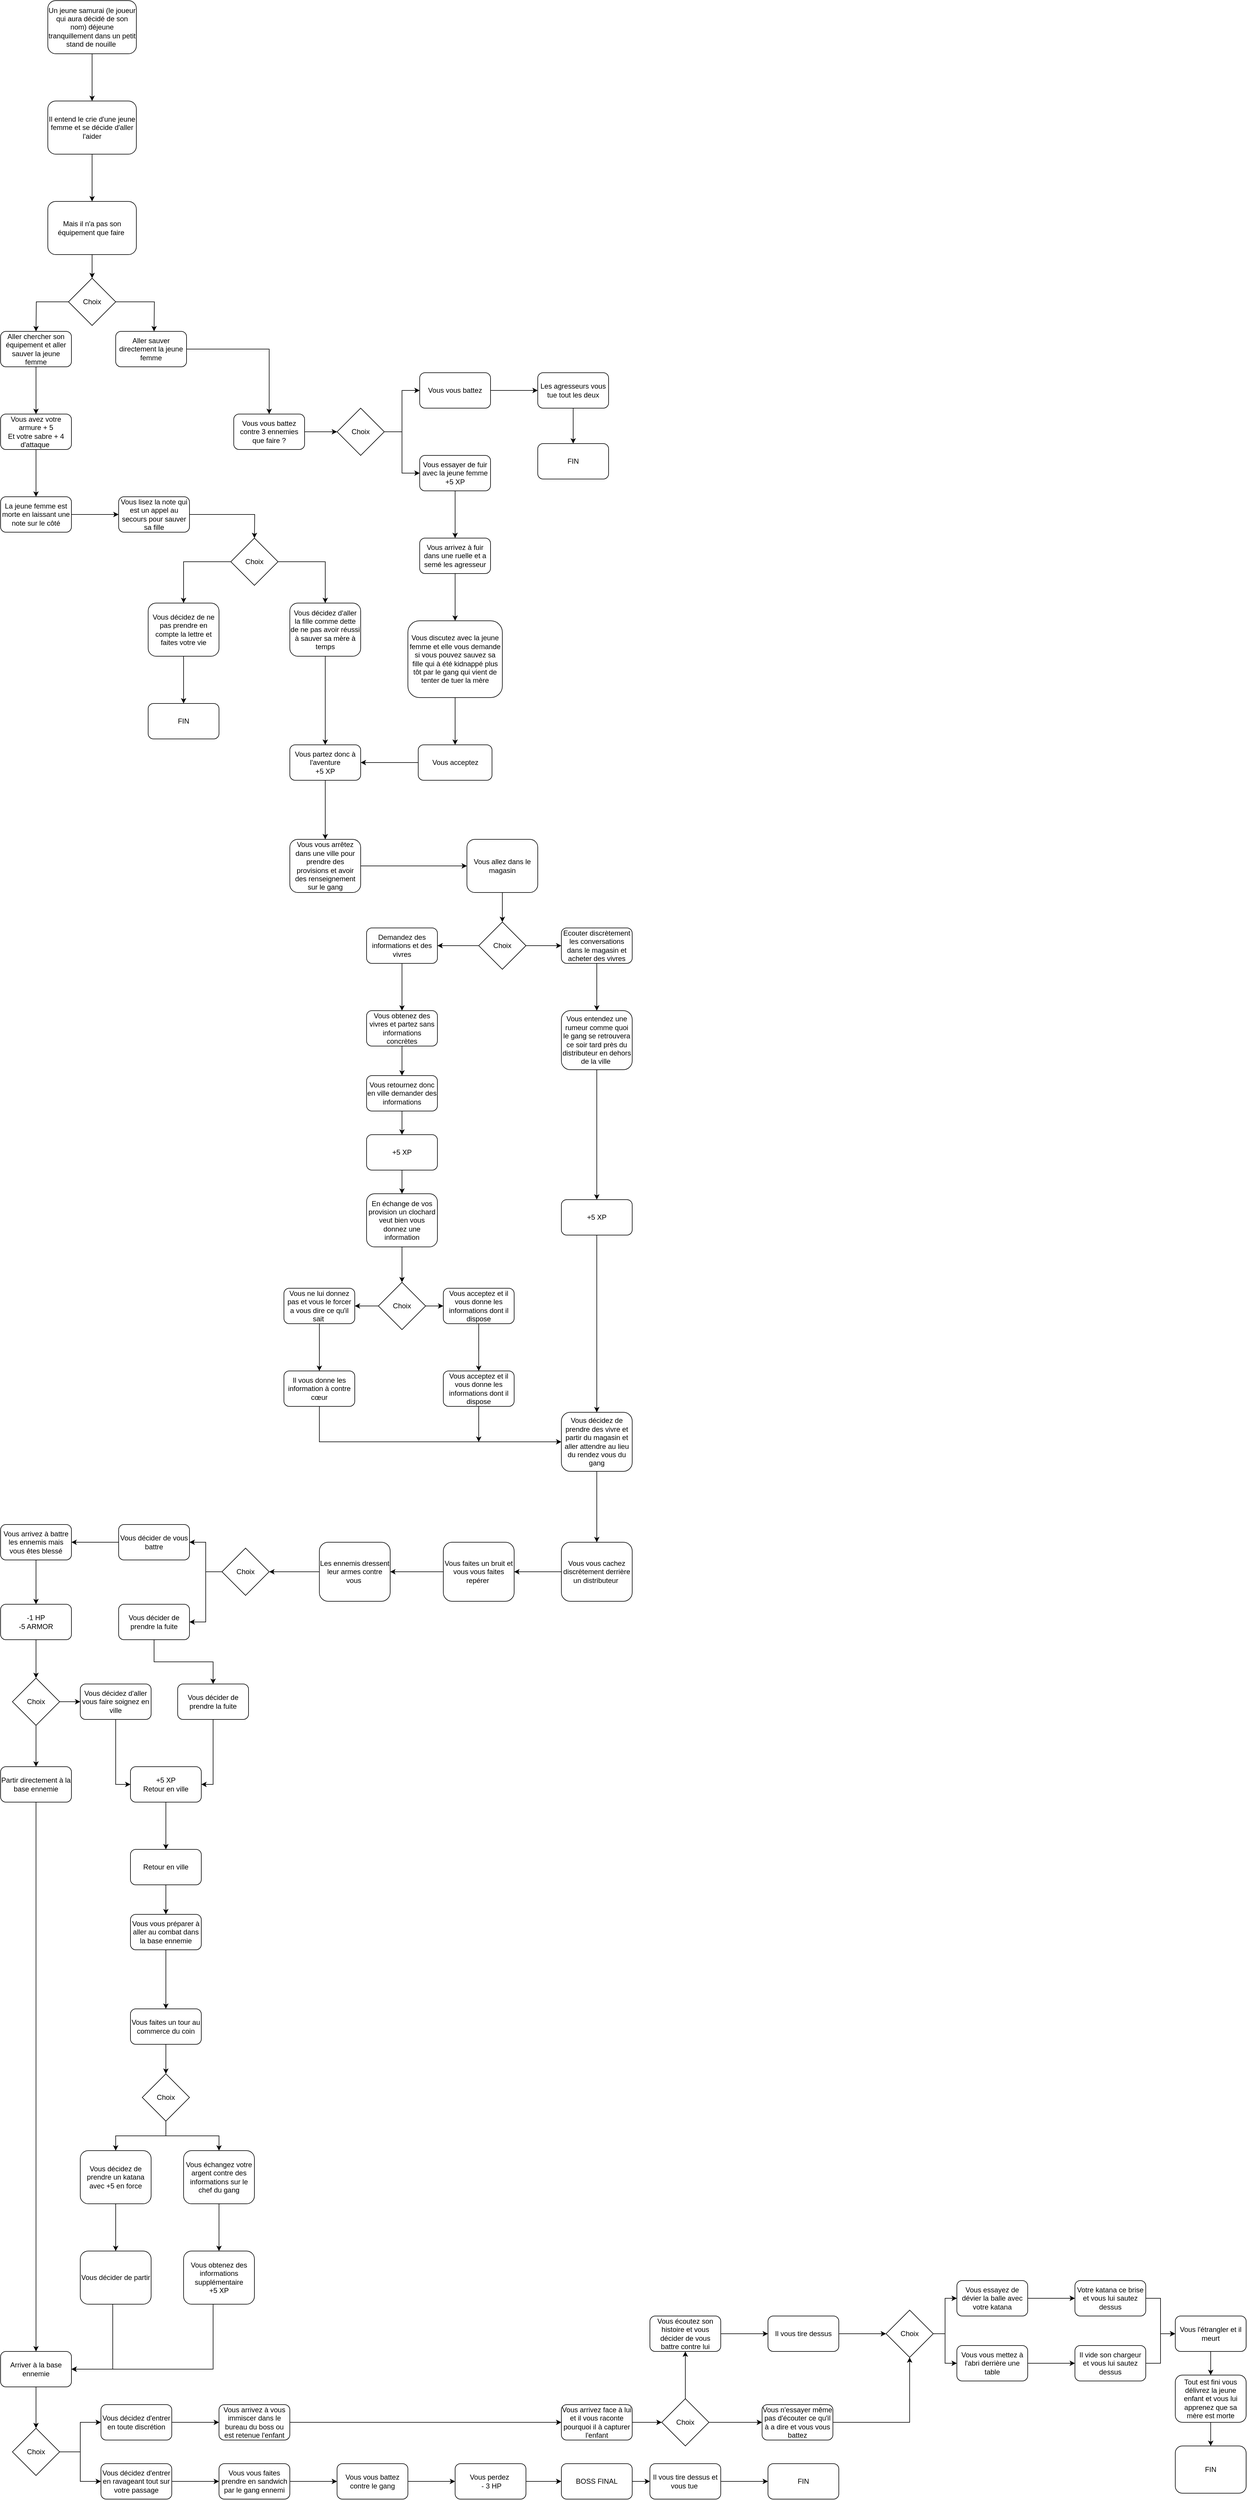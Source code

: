 <mxfile version="12.4.9" type="device"><diagram name="Page-1" id="74e2e168-ea6b-b213-b513-2b3c1d86103e"><mxGraphModel dx="1648" dy="748" grid="1" gridSize="10" guides="1" tooltips="1" connect="1" arrows="1" fold="1" page="1" pageScale="1" pageWidth="1100" pageHeight="850" background="#ffffff" math="0" shadow="0"><root><mxCell id="0"/><mxCell id="1" parent="0"/><mxCell id="UHuesIg7i18mv0uuuX1n-3" value="" style="edgeStyle=orthogonalEdgeStyle;rounded=0;orthogonalLoop=1;jettySize=auto;html=1;" parent="1" source="UHuesIg7i18mv0uuuX1n-1" target="UHuesIg7i18mv0uuuX1n-2" edge="1"><mxGeometry relative="1" as="geometry"/></mxCell><mxCell id="UHuesIg7i18mv0uuuX1n-1" value="Un jeune samurai (le joueur qui aura décidé de son nom) déjeune tranquillement dans un petit stand de nouille&amp;nbsp;" style="rounded=1;whiteSpace=wrap;html=1;" parent="1" vertex="1"><mxGeometry x="90" y="10" width="150" height="90" as="geometry"/></mxCell><mxCell id="UHuesIg7i18mv0uuuX1n-8" value="" style="edgeStyle=orthogonalEdgeStyle;rounded=0;orthogonalLoop=1;jettySize=auto;html=1;" parent="1" source="UHuesIg7i18mv0uuuX1n-2" target="UHuesIg7i18mv0uuuX1n-7" edge="1"><mxGeometry relative="1" as="geometry"/></mxCell><mxCell id="UHuesIg7i18mv0uuuX1n-2" value="Il entend le crie d'une jeune femme et se décide d'aller l'aider" style="rounded=1;whiteSpace=wrap;html=1;" parent="1" vertex="1"><mxGeometry x="90" y="180" width="150" height="90" as="geometry"/></mxCell><mxCell id="UHuesIg7i18mv0uuuX1n-10" value="" style="edgeStyle=orthogonalEdgeStyle;rounded=0;orthogonalLoop=1;jettySize=auto;html=1;" parent="1" source="UHuesIg7i18mv0uuuX1n-7" target="UHuesIg7i18mv0uuuX1n-9" edge="1"><mxGeometry relative="1" as="geometry"/></mxCell><mxCell id="UHuesIg7i18mv0uuuX1n-7" value="Mais il n'a pas son équipement que faire&amp;nbsp;" style="rounded=1;whiteSpace=wrap;html=1;" parent="1" vertex="1"><mxGeometry x="90" y="350" width="150" height="90" as="geometry"/></mxCell><mxCell id="UHuesIg7i18mv0uuuX1n-12" value="" style="edgeStyle=orthogonalEdgeStyle;rounded=0;orthogonalLoop=1;jettySize=auto;html=1;" parent="1" source="UHuesIg7i18mv0uuuX1n-9" edge="1"><mxGeometry relative="1" as="geometry"><mxPoint x="270" y="570" as="targetPoint"/></mxGeometry></mxCell><mxCell id="UHuesIg7i18mv0uuuX1n-14" value="" style="edgeStyle=orthogonalEdgeStyle;rounded=0;orthogonalLoop=1;jettySize=auto;html=1;" parent="1" source="UHuesIg7i18mv0uuuX1n-9" edge="1"><mxGeometry relative="1" as="geometry"><mxPoint x="70" y="570" as="targetPoint"/></mxGeometry></mxCell><mxCell id="UHuesIg7i18mv0uuuX1n-9" value="Choix" style="rhombus;whiteSpace=wrap;html=1;" parent="1" vertex="1"><mxGeometry x="125" y="480" width="80" height="80" as="geometry"/></mxCell><mxCell id="UHuesIg7i18mv0uuuX1n-18" value="" style="edgeStyle=orthogonalEdgeStyle;rounded=0;orthogonalLoop=1;jettySize=auto;html=1;" parent="1" source="UHuesIg7i18mv0uuuX1n-15" target="UHuesIg7i18mv0uuuX1n-17" edge="1"><mxGeometry relative="1" as="geometry"/></mxCell><mxCell id="UHuesIg7i18mv0uuuX1n-15" value="Aller chercher son équipement et aller sauver la jeune femme" style="rounded=1;whiteSpace=wrap;html=1;" parent="1" vertex="1"><mxGeometry x="10" y="570" width="120" height="60" as="geometry"/></mxCell><mxCell id="UHuesIg7i18mv0uuuX1n-22" value="" style="edgeStyle=orthogonalEdgeStyle;rounded=0;orthogonalLoop=1;jettySize=auto;html=1;" parent="1" source="UHuesIg7i18mv0uuuX1n-17" target="UHuesIg7i18mv0uuuX1n-21" edge="1"><mxGeometry relative="1" as="geometry"/></mxCell><mxCell id="UHuesIg7i18mv0uuuX1n-17" value="Vous avez votre armure + 5&lt;br&gt;Et votre sabre + 4 d'attaque&amp;nbsp;" style="rounded=1;whiteSpace=wrap;html=1;" parent="1" vertex="1"><mxGeometry x="10" y="710" width="120" height="60" as="geometry"/></mxCell><mxCell id="UHuesIg7i18mv0uuuX1n-35" value="" style="edgeStyle=orthogonalEdgeStyle;rounded=0;orthogonalLoop=1;jettySize=auto;html=1;" parent="1" source="UHuesIg7i18mv0uuuX1n-21" target="UHuesIg7i18mv0uuuX1n-34" edge="1"><mxGeometry relative="1" as="geometry"/></mxCell><mxCell id="UHuesIg7i18mv0uuuX1n-21" value="&lt;span style=&quot;white-space: normal&quot;&gt;La jeune femme est morte en laissant une note sur le côté&lt;/span&gt;" style="rounded=1;whiteSpace=wrap;html=1;" parent="1" vertex="1"><mxGeometry x="10" y="850" width="120" height="60" as="geometry"/></mxCell><mxCell id="UHuesIg7i18mv0uuuX1n-39" value="" style="edgeStyle=orthogonalEdgeStyle;rounded=0;orthogonalLoop=1;jettySize=auto;html=1;" parent="1" source="UHuesIg7i18mv0uuuX1n-34" edge="1"><mxGeometry relative="1" as="geometry"><mxPoint x="440" y="920" as="targetPoint"/></mxGeometry></mxCell><mxCell id="UHuesIg7i18mv0uuuX1n-34" value="&lt;span style=&quot;white-space: normal&quot;&gt;Vous lisez la note qui est un appel au secours pour sauver sa fille&lt;/span&gt;" style="rounded=1;whiteSpace=wrap;html=1;" parent="1" vertex="1"><mxGeometry x="210" y="850" width="120" height="60" as="geometry"/></mxCell><mxCell id="MrxUoc-i-EXdBhDTtLdn-3" style="edgeStyle=orthogonalEdgeStyle;rounded=0;orthogonalLoop=1;jettySize=auto;html=1;entryX=0.5;entryY=0;entryDx=0;entryDy=0;" parent="1" source="UHuesIg7i18mv0uuuX1n-16" target="UHuesIg7i18mv0uuuX1n-23" edge="1"><mxGeometry relative="1" as="geometry"/></mxCell><mxCell id="UHuesIg7i18mv0uuuX1n-16" value="Aller sauver directement la jeune femme" style="rounded=1;whiteSpace=wrap;html=1;" parent="1" vertex="1"><mxGeometry x="205" y="570" width="120" height="60" as="geometry"/></mxCell><mxCell id="UHuesIg7i18mv0uuuX1n-26" value="" style="edgeStyle=orthogonalEdgeStyle;rounded=0;orthogonalLoop=1;jettySize=auto;html=1;" parent="1" source="UHuesIg7i18mv0uuuX1n-23" target="UHuesIg7i18mv0uuuX1n-25" edge="1"><mxGeometry relative="1" as="geometry"/></mxCell><mxCell id="UHuesIg7i18mv0uuuX1n-23" value="Vous vous battez contre 3 ennemies que faire ?&lt;br&gt;" style="rounded=1;whiteSpace=wrap;html=1;" parent="1" vertex="1"><mxGeometry x="405" y="710" width="120" height="60" as="geometry"/></mxCell><mxCell id="UHuesIg7i18mv0uuuX1n-30" value="" style="edgeStyle=orthogonalEdgeStyle;rounded=0;orthogonalLoop=1;jettySize=auto;html=1;" parent="1" source="UHuesIg7i18mv0uuuX1n-25" target="UHuesIg7i18mv0uuuX1n-29" edge="1"><mxGeometry relative="1" as="geometry"/></mxCell><mxCell id="UHuesIg7i18mv0uuuX1n-33" value="" style="edgeStyle=orthogonalEdgeStyle;rounded=0;orthogonalLoop=1;jettySize=auto;html=1;" parent="1" source="UHuesIg7i18mv0uuuX1n-25" target="UHuesIg7i18mv0uuuX1n-32" edge="1"><mxGeometry relative="1" as="geometry"/></mxCell><mxCell id="UHuesIg7i18mv0uuuX1n-25" value="Choix" style="rhombus;whiteSpace=wrap;html=1;" parent="1" vertex="1"><mxGeometry x="580" y="700" width="80" height="80" as="geometry"/></mxCell><mxCell id="UHuesIg7i18mv0uuuX1n-37" value="" style="edgeStyle=orthogonalEdgeStyle;rounded=0;orthogonalLoop=1;jettySize=auto;html=1;" parent="1" source="UHuesIg7i18mv0uuuX1n-29" target="UHuesIg7i18mv0uuuX1n-36" edge="1"><mxGeometry relative="1" as="geometry"/></mxCell><mxCell id="UHuesIg7i18mv0uuuX1n-29" value="Vous vous battez" style="rounded=1;whiteSpace=wrap;html=1;" parent="1" vertex="1"><mxGeometry x="720" y="640" width="120" height="60" as="geometry"/></mxCell><mxCell id="UHuesIg7i18mv0uuuX1n-58" value="" style="edgeStyle=orthogonalEdgeStyle;rounded=0;orthogonalLoop=1;jettySize=auto;html=1;" parent="1" source="UHuesIg7i18mv0uuuX1n-36" target="UHuesIg7i18mv0uuuX1n-57" edge="1"><mxGeometry relative="1" as="geometry"/></mxCell><mxCell id="UHuesIg7i18mv0uuuX1n-36" value="Les agresseurs vous tue tout les deux" style="rounded=1;whiteSpace=wrap;html=1;" parent="1" vertex="1"><mxGeometry x="920" y="640" width="120" height="60" as="geometry"/></mxCell><mxCell id="UHuesIg7i18mv0uuuX1n-57" value="FIN" style="rounded=1;whiteSpace=wrap;html=1;" parent="1" vertex="1"><mxGeometry x="920" y="760" width="120" height="60" as="geometry"/></mxCell><mxCell id="UHuesIg7i18mv0uuuX1n-41" value="" style="edgeStyle=orthogonalEdgeStyle;rounded=0;orthogonalLoop=1;jettySize=auto;html=1;" parent="1" source="UHuesIg7i18mv0uuuX1n-32" target="UHuesIg7i18mv0uuuX1n-40" edge="1"><mxGeometry relative="1" as="geometry"/></mxCell><mxCell id="UHuesIg7i18mv0uuuX1n-32" value="Vous essayer de fuir avec la jeune femme&lt;br&gt;+5 XP" style="rounded=1;whiteSpace=wrap;html=1;" parent="1" vertex="1"><mxGeometry x="720" y="780" width="120" height="60" as="geometry"/></mxCell><mxCell id="UHuesIg7i18mv0uuuX1n-54" value="" style="edgeStyle=orthogonalEdgeStyle;rounded=0;orthogonalLoop=1;jettySize=auto;html=1;" parent="1" source="UHuesIg7i18mv0uuuX1n-40" target="UHuesIg7i18mv0uuuX1n-53" edge="1"><mxGeometry relative="1" as="geometry"/></mxCell><mxCell id="UHuesIg7i18mv0uuuX1n-40" value="Vous arrivez à fuir dans une ruelle et a semé les agresseur" style="rounded=1;whiteSpace=wrap;html=1;" parent="1" vertex="1"><mxGeometry x="720" y="920" width="120" height="60" as="geometry"/></mxCell><mxCell id="UHuesIg7i18mv0uuuX1n-60" value="" style="edgeStyle=orthogonalEdgeStyle;rounded=0;orthogonalLoop=1;jettySize=auto;html=1;" parent="1" source="UHuesIg7i18mv0uuuX1n-53" target="UHuesIg7i18mv0uuuX1n-59" edge="1"><mxGeometry relative="1" as="geometry"/></mxCell><mxCell id="UHuesIg7i18mv0uuuX1n-53" value="Vous discutez avec la jeune femme et elle vous demande si vous pouvez sauvez sa fille qui à été kidnappé plus tôt par le gang qui vient de tenter de tuer la mère" style="rounded=1;whiteSpace=wrap;html=1;" parent="1" vertex="1"><mxGeometry x="700" y="1060" width="160" height="130" as="geometry"/></mxCell><mxCell id="UHuesIg7i18mv0uuuX1n-75" value="" style="edgeStyle=orthogonalEdgeStyle;rounded=0;orthogonalLoop=1;jettySize=auto;html=1;" parent="1" source="UHuesIg7i18mv0uuuX1n-59" target="UHuesIg7i18mv0uuuX1n-73" edge="1"><mxGeometry relative="1" as="geometry"/></mxCell><mxCell id="UHuesIg7i18mv0uuuX1n-59" value="Vous acceptez" style="rounded=1;whiteSpace=wrap;html=1;" parent="1" vertex="1"><mxGeometry x="717.5" y="1270" width="125" height="60" as="geometry"/></mxCell><mxCell id="UHuesIg7i18mv0uuuX1n-46" value="" style="edgeStyle=orthogonalEdgeStyle;rounded=0;orthogonalLoop=1;jettySize=auto;html=1;" parent="1" source="UHuesIg7i18mv0uuuX1n-42" target="UHuesIg7i18mv0uuuX1n-45" edge="1"><mxGeometry relative="1" as="geometry"/></mxCell><mxCell id="UHuesIg7i18mv0uuuX1n-50" value="" style="edgeStyle=orthogonalEdgeStyle;rounded=0;orthogonalLoop=1;jettySize=auto;html=1;" parent="1" source="UHuesIg7i18mv0uuuX1n-42" target="UHuesIg7i18mv0uuuX1n-49" edge="1"><mxGeometry relative="1" as="geometry"/></mxCell><mxCell id="UHuesIg7i18mv0uuuX1n-42" value="Choix" style="rhombus;whiteSpace=wrap;html=1;" parent="1" vertex="1"><mxGeometry x="400" y="920" width="80" height="80" as="geometry"/></mxCell><mxCell id="UHuesIg7i18mv0uuuX1n-52" value="" style="edgeStyle=orthogonalEdgeStyle;rounded=0;orthogonalLoop=1;jettySize=auto;html=1;" parent="1" source="UHuesIg7i18mv0uuuX1n-45" target="UHuesIg7i18mv0uuuX1n-51" edge="1"><mxGeometry relative="1" as="geometry"/></mxCell><mxCell id="UHuesIg7i18mv0uuuX1n-45" value="Vous décidez de ne pas prendre en compte la lettre et faites votre vie" style="rounded=1;whiteSpace=wrap;html=1;" parent="1" vertex="1"><mxGeometry x="260" y="1030" width="120" height="90" as="geometry"/></mxCell><mxCell id="UHuesIg7i18mv0uuuX1n-51" value="FIN" style="rounded=1;whiteSpace=wrap;html=1;" parent="1" vertex="1"><mxGeometry x="260" y="1200" width="120" height="60" as="geometry"/></mxCell><mxCell id="UHuesIg7i18mv0uuuX1n-74" value="" style="edgeStyle=orthogonalEdgeStyle;rounded=0;orthogonalLoop=1;jettySize=auto;html=1;" parent="1" source="UHuesIg7i18mv0uuuX1n-49" target="UHuesIg7i18mv0uuuX1n-73" edge="1"><mxGeometry relative="1" as="geometry"/></mxCell><mxCell id="UHuesIg7i18mv0uuuX1n-49" value="Vous décidez d'aller la fille comme dette de ne pas avoir réussi à sauver sa mère à temps" style="rounded=1;whiteSpace=wrap;html=1;" parent="1" vertex="1"><mxGeometry x="500" y="1030" width="120" height="90" as="geometry"/></mxCell><mxCell id="UHuesIg7i18mv0uuuX1n-77" value="" style="edgeStyle=orthogonalEdgeStyle;rounded=0;orthogonalLoop=1;jettySize=auto;html=1;" parent="1" source="UHuesIg7i18mv0uuuX1n-73" target="UHuesIg7i18mv0uuuX1n-76" edge="1"><mxGeometry relative="1" as="geometry"/></mxCell><mxCell id="UHuesIg7i18mv0uuuX1n-73" value="Vous partez donc à l'aventure&lt;br&gt;+5 XP" style="rounded=1;whiteSpace=wrap;html=1;" parent="1" vertex="1"><mxGeometry x="500" y="1270" width="120" height="60" as="geometry"/></mxCell><mxCell id="UHuesIg7i18mv0uuuX1n-79" value="" style="edgeStyle=orthogonalEdgeStyle;rounded=0;orthogonalLoop=1;jettySize=auto;html=1;" parent="1" source="UHuesIg7i18mv0uuuX1n-76" target="UHuesIg7i18mv0uuuX1n-78" edge="1"><mxGeometry relative="1" as="geometry"/></mxCell><mxCell id="UHuesIg7i18mv0uuuX1n-76" value="Vous vous arrêtez dans une ville pour prendre des provisions et avoir des renseignement sur le gang" style="rounded=1;whiteSpace=wrap;html=1;" parent="1" vertex="1"><mxGeometry x="500" y="1430" width="120" height="90" as="geometry"/></mxCell><mxCell id="UHuesIg7i18mv0uuuX1n-81" value="" style="edgeStyle=orthogonalEdgeStyle;rounded=0;orthogonalLoop=1;jettySize=auto;html=1;" parent="1" source="UHuesIg7i18mv0uuuX1n-78" target="UHuesIg7i18mv0uuuX1n-80" edge="1"><mxGeometry relative="1" as="geometry"/></mxCell><mxCell id="UHuesIg7i18mv0uuuX1n-78" value="Vous allez dans le magasin" style="rounded=1;whiteSpace=wrap;html=1;" parent="1" vertex="1"><mxGeometry x="800" y="1430" width="120" height="90" as="geometry"/></mxCell><mxCell id="UHuesIg7i18mv0uuuX1n-84" value="" style="edgeStyle=orthogonalEdgeStyle;rounded=0;orthogonalLoop=1;jettySize=auto;html=1;" parent="1" source="UHuesIg7i18mv0uuuX1n-80" target="UHuesIg7i18mv0uuuX1n-83" edge="1"><mxGeometry relative="1" as="geometry"/></mxCell><mxCell id="UHuesIg7i18mv0uuuX1n-90" value="" style="edgeStyle=orthogonalEdgeStyle;rounded=0;orthogonalLoop=1;jettySize=auto;html=1;" parent="1" source="UHuesIg7i18mv0uuuX1n-80" target="UHuesIg7i18mv0uuuX1n-82" edge="1"><mxGeometry relative="1" as="geometry"/></mxCell><mxCell id="UHuesIg7i18mv0uuuX1n-80" value="Choix" style="rhombus;whiteSpace=wrap;html=1;" parent="1" vertex="1"><mxGeometry x="820" y="1570" width="80" height="80" as="geometry"/></mxCell><mxCell id="UHuesIg7i18mv0uuuX1n-94" value="" style="edgeStyle=orthogonalEdgeStyle;rounded=0;orthogonalLoop=1;jettySize=auto;html=1;" parent="1" source="UHuesIg7i18mv0uuuX1n-82" target="UHuesIg7i18mv0uuuX1n-93" edge="1"><mxGeometry relative="1" as="geometry"/></mxCell><mxCell id="UHuesIg7i18mv0uuuX1n-82" value="Demandez des informations et des vivres" style="rounded=1;whiteSpace=wrap;html=1;" parent="1" vertex="1"><mxGeometry x="630" y="1580" width="120" height="60" as="geometry"/></mxCell><mxCell id="UHuesIg7i18mv0uuuX1n-96" value="" style="edgeStyle=orthogonalEdgeStyle;rounded=0;orthogonalLoop=1;jettySize=auto;html=1;" parent="1" source="UHuesIg7i18mv0uuuX1n-93" target="UHuesIg7i18mv0uuuX1n-95" edge="1"><mxGeometry relative="1" as="geometry"/></mxCell><mxCell id="UHuesIg7i18mv0uuuX1n-93" value="Vous obtenez des vivres et partez sans informations concrètes" style="rounded=1;whiteSpace=wrap;html=1;" parent="1" vertex="1"><mxGeometry x="630" y="1720" width="120" height="60" as="geometry"/></mxCell><mxCell id="MrxUoc-i-EXdBhDTtLdn-50" value="" style="edgeStyle=orthogonalEdgeStyle;rounded=0;orthogonalLoop=1;jettySize=auto;html=1;" parent="1" source="UHuesIg7i18mv0uuuX1n-95" target="MrxUoc-i-EXdBhDTtLdn-49" edge="1"><mxGeometry relative="1" as="geometry"/></mxCell><mxCell id="UHuesIg7i18mv0uuuX1n-95" value="Vous retournez donc en ville demander des informations" style="rounded=1;whiteSpace=wrap;html=1;" parent="1" vertex="1"><mxGeometry x="630" y="1830" width="120" height="60" as="geometry"/></mxCell><mxCell id="UHuesIg7i18mv0uuuX1n-105" value="" style="edgeStyle=orthogonalEdgeStyle;rounded=0;orthogonalLoop=1;jettySize=auto;html=1;" parent="1" source="UHuesIg7i18mv0uuuX1n-102" target="UHuesIg7i18mv0uuuX1n-104" edge="1"><mxGeometry relative="1" as="geometry"/></mxCell><mxCell id="UHuesIg7i18mv0uuuX1n-102" value="En échange de vos provision un clochard veut bien vous donnez une information" style="rounded=1;whiteSpace=wrap;html=1;" parent="1" vertex="1"><mxGeometry x="630" y="2030" width="120" height="90" as="geometry"/></mxCell><mxCell id="UHuesIg7i18mv0uuuX1n-92" value="" style="edgeStyle=orthogonalEdgeStyle;rounded=0;orthogonalLoop=1;jettySize=auto;html=1;" parent="1" source="UHuesIg7i18mv0uuuX1n-83" target="UHuesIg7i18mv0uuuX1n-91" edge="1"><mxGeometry relative="1" as="geometry"/></mxCell><mxCell id="UHuesIg7i18mv0uuuX1n-83" value="Ecouter discrètement les conversations dans le magasin et acheter des vivres" style="rounded=1;whiteSpace=wrap;html=1;" parent="1" vertex="1"><mxGeometry x="960" y="1580" width="120" height="60" as="geometry"/></mxCell><mxCell id="MrxUoc-i-EXdBhDTtLdn-47" style="edgeStyle=orthogonalEdgeStyle;rounded=0;orthogonalLoop=1;jettySize=auto;html=1;entryX=0.5;entryY=0;entryDx=0;entryDy=0;" parent="1" source="UHuesIg7i18mv0uuuX1n-91" target="MrxUoc-i-EXdBhDTtLdn-46" edge="1"><mxGeometry relative="1" as="geometry"/></mxCell><mxCell id="UHuesIg7i18mv0uuuX1n-91" value="Vous entendez une rumeur comme quoi le gang se retrouvera ce soir tard près du distributeur en dehors de la ville&amp;nbsp;" style="rounded=1;whiteSpace=wrap;html=1;" parent="1" vertex="1"><mxGeometry x="960" y="1720" width="120" height="100" as="geometry"/></mxCell><mxCell id="UHuesIg7i18mv0uuuX1n-127" value="" style="edgeStyle=orthogonalEdgeStyle;rounded=0;orthogonalLoop=1;jettySize=auto;html=1;" parent="1" source="UHuesIg7i18mv0uuuX1n-112" target="UHuesIg7i18mv0uuuX1n-126" edge="1"><mxGeometry relative="1" as="geometry"/></mxCell><mxCell id="UHuesIg7i18mv0uuuX1n-112" value="&lt;span style=&quot;white-space: normal&quot;&gt;Vous décidez de prendre des vivre et partir du magasin et aller attendre au lieu du rendez vous du gang&lt;/span&gt;" style="rounded=1;whiteSpace=wrap;html=1;" parent="1" vertex="1"><mxGeometry x="960" y="2400" width="120" height="100" as="geometry"/></mxCell><mxCell id="MrxUoc-i-EXdBhDTtLdn-2" value="" style="edgeStyle=orthogonalEdgeStyle;rounded=0;orthogonalLoop=1;jettySize=auto;html=1;" parent="1" source="UHuesIg7i18mv0uuuX1n-126" target="MrxUoc-i-EXdBhDTtLdn-1" edge="1"><mxGeometry relative="1" as="geometry"/></mxCell><mxCell id="UHuesIg7i18mv0uuuX1n-126" value="Vous vous cachez discrètement derrière un distributeur&amp;nbsp;" style="rounded=1;whiteSpace=wrap;html=1;" parent="1" vertex="1"><mxGeometry x="960" y="2620" width="120" height="100" as="geometry"/></mxCell><mxCell id="MrxUoc-i-EXdBhDTtLdn-18" value="" style="edgeStyle=orthogonalEdgeStyle;rounded=0;orthogonalLoop=1;jettySize=auto;html=1;" parent="1" source="MrxUoc-i-EXdBhDTtLdn-1" target="MrxUoc-i-EXdBhDTtLdn-17" edge="1"><mxGeometry relative="1" as="geometry"/></mxCell><mxCell id="MrxUoc-i-EXdBhDTtLdn-1" value="Vous faites un bruit et vous vous faites repérer&amp;nbsp;" style="rounded=1;whiteSpace=wrap;html=1;" parent="1" vertex="1"><mxGeometry x="760" y="2620" width="120" height="100" as="geometry"/></mxCell><mxCell id="MrxUoc-i-EXdBhDTtLdn-21" value="" style="edgeStyle=orthogonalEdgeStyle;rounded=0;orthogonalLoop=1;jettySize=auto;html=1;entryX=1;entryY=0.5;entryDx=0;entryDy=0;" parent="1" source="MrxUoc-i-EXdBhDTtLdn-17" target="MrxUoc-i-EXdBhDTtLdn-19" edge="1"><mxGeometry relative="1" as="geometry"><mxPoint x="470" y="2670" as="targetPoint"/></mxGeometry></mxCell><mxCell id="MrxUoc-i-EXdBhDTtLdn-17" value="Les ennemis dressent leur armes contre vous&amp;nbsp;" style="rounded=1;whiteSpace=wrap;html=1;" parent="1" vertex="1"><mxGeometry x="550" y="2620" width="120" height="100" as="geometry"/></mxCell><mxCell id="UHuesIg7i18mv0uuuX1n-110" value="" style="edgeStyle=orthogonalEdgeStyle;rounded=0;orthogonalLoop=1;jettySize=auto;html=1;" parent="1" source="UHuesIg7i18mv0uuuX1n-104" target="UHuesIg7i18mv0uuuX1n-109" edge="1"><mxGeometry relative="1" as="geometry"/></mxCell><mxCell id="UHuesIg7i18mv0uuuX1n-111" value="" style="edgeStyle=orthogonalEdgeStyle;rounded=0;orthogonalLoop=1;jettySize=auto;html=1;" parent="1" source="UHuesIg7i18mv0uuuX1n-104" target="UHuesIg7i18mv0uuuX1n-108" edge="1"><mxGeometry relative="1" as="geometry"/></mxCell><mxCell id="UHuesIg7i18mv0uuuX1n-104" value="Choix" style="rhombus;whiteSpace=wrap;html=1;" parent="1" vertex="1"><mxGeometry x="650" y="2180" width="80" height="80" as="geometry"/></mxCell><mxCell id="UHuesIg7i18mv0uuuX1n-115" value="" style="edgeStyle=orthogonalEdgeStyle;rounded=0;orthogonalLoop=1;jettySize=auto;html=1;" parent="1" source="UHuesIg7i18mv0uuuX1n-108" target="UHuesIg7i18mv0uuuX1n-114" edge="1"><mxGeometry relative="1" as="geometry"/></mxCell><mxCell id="UHuesIg7i18mv0uuuX1n-108" value="Vous ne lui donnez pas et vous le forcer a vous dire ce qu'il sait&amp;nbsp;" style="rounded=1;whiteSpace=wrap;html=1;" parent="1" vertex="1"><mxGeometry x="490" y="2190" width="120" height="60" as="geometry"/></mxCell><mxCell id="UHuesIg7i18mv0uuuX1n-121" value="" style="edgeStyle=orthogonalEdgeStyle;rounded=0;orthogonalLoop=1;jettySize=auto;html=1;entryX=0;entryY=0.5;entryDx=0;entryDy=0;" parent="1" source="UHuesIg7i18mv0uuuX1n-114" target="UHuesIg7i18mv0uuuX1n-112" edge="1"><mxGeometry relative="1" as="geometry"><mxPoint x="550" y="2470" as="targetPoint"/><Array as="points"><mxPoint x="550" y="2450"/></Array></mxGeometry></mxCell><mxCell id="UHuesIg7i18mv0uuuX1n-114" value="Il vous donne les information à contre cœur" style="rounded=1;whiteSpace=wrap;html=1;" parent="1" vertex="1"><mxGeometry x="490" y="2330" width="120" height="60" as="geometry"/></mxCell><mxCell id="UHuesIg7i18mv0uuuX1n-117" value="" style="edgeStyle=orthogonalEdgeStyle;rounded=0;orthogonalLoop=1;jettySize=auto;html=1;" parent="1" source="UHuesIg7i18mv0uuuX1n-109" target="UHuesIg7i18mv0uuuX1n-116" edge="1"><mxGeometry relative="1" as="geometry"/></mxCell><mxCell id="UHuesIg7i18mv0uuuX1n-109" value="Vous acceptez et il vous donne les informations dont il dispose" style="rounded=1;whiteSpace=wrap;html=1;" parent="1" vertex="1"><mxGeometry x="760" y="2190" width="120" height="60" as="geometry"/></mxCell><mxCell id="UHuesIg7i18mv0uuuX1n-123" value="" style="edgeStyle=orthogonalEdgeStyle;rounded=0;orthogonalLoop=1;jettySize=auto;html=1;" parent="1" source="UHuesIg7i18mv0uuuX1n-116" edge="1"><mxGeometry relative="1" as="geometry"><mxPoint x="820" y="2450" as="targetPoint"/></mxGeometry></mxCell><mxCell id="UHuesIg7i18mv0uuuX1n-116" value="Vous acceptez et il vous donne les informations dont il dispose" style="rounded=1;whiteSpace=wrap;html=1;" parent="1" vertex="1"><mxGeometry x="760" y="2330" width="120" height="60" as="geometry"/></mxCell><mxCell id="MrxUoc-i-EXdBhDTtLdn-25" value="" style="edgeStyle=orthogonalEdgeStyle;rounded=0;orthogonalLoop=1;jettySize=auto;html=1;" parent="1" source="MrxUoc-i-EXdBhDTtLdn-12" target="MrxUoc-i-EXdBhDTtLdn-24" edge="1"><mxGeometry relative="1" as="geometry"/></mxCell><mxCell id="MrxUoc-i-EXdBhDTtLdn-12" value="Vous décider de vous battre" style="rounded=1;whiteSpace=wrap;html=1;direction=east;" parent="1" vertex="1"><mxGeometry x="210" y="2590" width="120" height="60" as="geometry"/></mxCell><mxCell id="MrxUoc-i-EXdBhDTtLdn-30" value="" style="edgeStyle=orthogonalEdgeStyle;rounded=0;orthogonalLoop=1;jettySize=auto;html=1;" parent="1" source="MrxUoc-i-EXdBhDTtLdn-24" target="MrxUoc-i-EXdBhDTtLdn-29" edge="1"><mxGeometry relative="1" as="geometry"/></mxCell><mxCell id="MrxUoc-i-EXdBhDTtLdn-24" value="Vous arrivez à battre les ennemis mais vous êtes blessé" style="rounded=1;whiteSpace=wrap;html=1;direction=east;" parent="1" vertex="1"><mxGeometry x="10" y="2590" width="120" height="60" as="geometry"/></mxCell><mxCell id="MrxUoc-i-EXdBhDTtLdn-35" value="" style="edgeStyle=orthogonalEdgeStyle;rounded=0;orthogonalLoop=1;jettySize=auto;html=1;" parent="1" source="MrxUoc-i-EXdBhDTtLdn-29" target="MrxUoc-i-EXdBhDTtLdn-33" edge="1"><mxGeometry relative="1" as="geometry"/></mxCell><mxCell id="MrxUoc-i-EXdBhDTtLdn-29" value="-1 HP&lt;br&gt;-5 ARMOR" style="rounded=1;whiteSpace=wrap;html=1;direction=east;" parent="1" vertex="1"><mxGeometry x="10" y="2725" width="120" height="60" as="geometry"/></mxCell><mxCell id="MrxUoc-i-EXdBhDTtLdn-28" value="" style="edgeStyle=orthogonalEdgeStyle;rounded=0;orthogonalLoop=1;jettySize=auto;html=1;" parent="1" source="MrxUoc-i-EXdBhDTtLdn-13" target="MrxUoc-i-EXdBhDTtLdn-27" edge="1"><mxGeometry relative="1" as="geometry"/></mxCell><mxCell id="MrxUoc-i-EXdBhDTtLdn-13" value="Vous décider de prendre la fuite" style="rounded=1;whiteSpace=wrap;html=1;" parent="1" vertex="1"><mxGeometry x="210" y="2725" width="120" height="60" as="geometry"/></mxCell><mxCell id="MrxUoc-i-EXdBhDTtLdn-43" style="edgeStyle=orthogonalEdgeStyle;rounded=0;orthogonalLoop=1;jettySize=auto;html=1;entryX=1;entryY=0.5;entryDx=0;entryDy=0;" parent="1" source="MrxUoc-i-EXdBhDTtLdn-27" target="MrxUoc-i-EXdBhDTtLdn-41" edge="1"><mxGeometry relative="1" as="geometry"/></mxCell><mxCell id="MrxUoc-i-EXdBhDTtLdn-27" value="Vous décider de prendre la fuite" style="rounded=1;whiteSpace=wrap;html=1;" parent="1" vertex="1"><mxGeometry x="310" y="2860" width="120" height="60" as="geometry"/></mxCell><mxCell id="MrxUoc-i-EXdBhDTtLdn-22" style="edgeStyle=orthogonalEdgeStyle;rounded=0;orthogonalLoop=1;jettySize=auto;html=1;entryX=1;entryY=0.5;entryDx=0;entryDy=0;exitX=0;exitY=0.5;exitDx=0;exitDy=0;" parent="1" source="MrxUoc-i-EXdBhDTtLdn-19" target="MrxUoc-i-EXdBhDTtLdn-12" edge="1"><mxGeometry relative="1" as="geometry"><mxPoint x="325" y="2775" as="sourcePoint"/></mxGeometry></mxCell><mxCell id="MrxUoc-i-EXdBhDTtLdn-23" style="edgeStyle=orthogonalEdgeStyle;rounded=0;orthogonalLoop=1;jettySize=auto;html=1;entryX=1;entryY=0.5;entryDx=0;entryDy=0;exitX=0;exitY=0.5;exitDx=0;exitDy=0;" parent="1" source="MrxUoc-i-EXdBhDTtLdn-19" target="MrxUoc-i-EXdBhDTtLdn-13" edge="1"><mxGeometry relative="1" as="geometry"><mxPoint x="325" y="2775" as="sourcePoint"/></mxGeometry></mxCell><mxCell id="MrxUoc-i-EXdBhDTtLdn-19" value="Choix" style="rhombus;whiteSpace=wrap;html=1;" parent="1" vertex="1"><mxGeometry x="385" y="2630" width="80" height="80" as="geometry"/></mxCell><mxCell id="MrxUoc-i-EXdBhDTtLdn-36" value="" style="edgeStyle=orthogonalEdgeStyle;rounded=0;orthogonalLoop=1;jettySize=auto;html=1;" parent="1" source="MrxUoc-i-EXdBhDTtLdn-33" target="MrxUoc-i-EXdBhDTtLdn-34" edge="1"><mxGeometry relative="1" as="geometry"/></mxCell><mxCell id="MrxUoc-i-EXdBhDTtLdn-40" value="" style="edgeStyle=orthogonalEdgeStyle;rounded=0;orthogonalLoop=1;jettySize=auto;html=1;" parent="1" source="MrxUoc-i-EXdBhDTtLdn-33" target="MrxUoc-i-EXdBhDTtLdn-39" edge="1"><mxGeometry relative="1" as="geometry"/></mxCell><mxCell id="MrxUoc-i-EXdBhDTtLdn-33" value="Choix" style="rhombus;whiteSpace=wrap;html=1;" parent="1" vertex="1"><mxGeometry x="30" y="2850" width="80" height="80" as="geometry"/></mxCell><mxCell id="MrxUoc-i-EXdBhDTtLdn-78" style="edgeStyle=orthogonalEdgeStyle;rounded=0;orthogonalLoop=1;jettySize=auto;html=1;entryX=0.5;entryY=0;entryDx=0;entryDy=0;" parent="1" source="MrxUoc-i-EXdBhDTtLdn-34" target="MrxUoc-i-EXdBhDTtLdn-70" edge="1"><mxGeometry relative="1" as="geometry"/></mxCell><mxCell id="MrxUoc-i-EXdBhDTtLdn-34" value="Partir directement à la base ennemie" style="rounded=1;whiteSpace=wrap;html=1;" parent="1" vertex="1"><mxGeometry x="10" y="3000" width="120" height="60" as="geometry"/></mxCell><mxCell id="MrxUoc-i-EXdBhDTtLdn-88" style="edgeStyle=orthogonalEdgeStyle;rounded=0;orthogonalLoop=1;jettySize=auto;html=1;entryX=0.5;entryY=0;entryDx=0;entryDy=0;" parent="1" source="MrxUoc-i-EXdBhDTtLdn-70" target="MrxUoc-i-EXdBhDTtLdn-87" edge="1"><mxGeometry relative="1" as="geometry"/></mxCell><mxCell id="MrxUoc-i-EXdBhDTtLdn-70" value="Arriver à la base ennemie" style="rounded=1;whiteSpace=wrap;html=1;" parent="1" vertex="1"><mxGeometry x="10" y="3990" width="120" height="60" as="geometry"/></mxCell><mxCell id="MrxUoc-i-EXdBhDTtLdn-42" style="edgeStyle=orthogonalEdgeStyle;rounded=0;orthogonalLoop=1;jettySize=auto;html=1;entryX=0;entryY=0.5;entryDx=0;entryDy=0;" parent="1" source="MrxUoc-i-EXdBhDTtLdn-39" target="MrxUoc-i-EXdBhDTtLdn-41" edge="1"><mxGeometry relative="1" as="geometry"/></mxCell><mxCell id="MrxUoc-i-EXdBhDTtLdn-39" value="Vous décidez d'aller vous faire soignez en ville" style="rounded=1;whiteSpace=wrap;html=1;" parent="1" vertex="1"><mxGeometry x="145" y="2860" width="120" height="60" as="geometry"/></mxCell><mxCell id="MrxUoc-i-EXdBhDTtLdn-45" value="" style="edgeStyle=orthogonalEdgeStyle;rounded=0;orthogonalLoop=1;jettySize=auto;html=1;" parent="1" source="MrxUoc-i-EXdBhDTtLdn-41" target="MrxUoc-i-EXdBhDTtLdn-44" edge="1"><mxGeometry relative="1" as="geometry"/></mxCell><mxCell id="MrxUoc-i-EXdBhDTtLdn-41" value="+5 XP&lt;br&gt;Retour en ville" style="rounded=1;whiteSpace=wrap;html=1;" parent="1" vertex="1"><mxGeometry x="230" y="3000" width="120" height="60" as="geometry"/></mxCell><mxCell id="MrxUoc-i-EXdBhDTtLdn-56" value="" style="edgeStyle=orthogonalEdgeStyle;rounded=0;orthogonalLoop=1;jettySize=auto;html=1;" parent="1" source="MrxUoc-i-EXdBhDTtLdn-44" target="MrxUoc-i-EXdBhDTtLdn-55" edge="1"><mxGeometry relative="1" as="geometry"/></mxCell><mxCell id="MrxUoc-i-EXdBhDTtLdn-44" value="Retour en ville" style="rounded=1;whiteSpace=wrap;html=1;" parent="1" vertex="1"><mxGeometry x="230" y="3140" width="120" height="60" as="geometry"/></mxCell><mxCell id="MrxUoc-i-EXdBhDTtLdn-63" value="" style="edgeStyle=orthogonalEdgeStyle;rounded=0;orthogonalLoop=1;jettySize=auto;html=1;" parent="1" source="MrxUoc-i-EXdBhDTtLdn-55" target="MrxUoc-i-EXdBhDTtLdn-62" edge="1"><mxGeometry relative="1" as="geometry"/></mxCell><mxCell id="MrxUoc-i-EXdBhDTtLdn-55" value="Vous vous préparer à aller au combat dans la base ennemie" style="rounded=1;whiteSpace=wrap;html=1;" parent="1" vertex="1"><mxGeometry x="230" y="3250" width="120" height="60" as="geometry"/></mxCell><mxCell id="MrxUoc-i-EXdBhDTtLdn-65" value="" style="edgeStyle=orthogonalEdgeStyle;rounded=0;orthogonalLoop=1;jettySize=auto;html=1;" parent="1" source="MrxUoc-i-EXdBhDTtLdn-62" target="MrxUoc-i-EXdBhDTtLdn-64" edge="1"><mxGeometry relative="1" as="geometry"/></mxCell><mxCell id="MrxUoc-i-EXdBhDTtLdn-62" value="Vous faites un tour au commerce du coin" style="rounded=1;whiteSpace=wrap;html=1;" parent="1" vertex="1"><mxGeometry x="230" y="3410" width="120" height="60" as="geometry"/></mxCell><mxCell id="MrxUoc-i-EXdBhDTtLdn-48" style="edgeStyle=orthogonalEdgeStyle;rounded=0;orthogonalLoop=1;jettySize=auto;html=1;entryX=0.5;entryY=0;entryDx=0;entryDy=0;" parent="1" source="MrxUoc-i-EXdBhDTtLdn-46" target="UHuesIg7i18mv0uuuX1n-112" edge="1"><mxGeometry relative="1" as="geometry"/></mxCell><mxCell id="MrxUoc-i-EXdBhDTtLdn-46" value="+5 XP" style="rounded=1;whiteSpace=wrap;html=1;" parent="1" vertex="1"><mxGeometry x="960" y="2040" width="120" height="60" as="geometry"/></mxCell><mxCell id="MrxUoc-i-EXdBhDTtLdn-51" value="" style="edgeStyle=orthogonalEdgeStyle;rounded=0;orthogonalLoop=1;jettySize=auto;html=1;" parent="1" source="MrxUoc-i-EXdBhDTtLdn-49" target="UHuesIg7i18mv0uuuX1n-102" edge="1"><mxGeometry relative="1" as="geometry"/></mxCell><mxCell id="MrxUoc-i-EXdBhDTtLdn-49" value="+5 XP" style="rounded=1;whiteSpace=wrap;html=1;" parent="1" vertex="1"><mxGeometry x="630" y="1930" width="120" height="60" as="geometry"/></mxCell><mxCell id="MrxUoc-i-EXdBhDTtLdn-68" style="edgeStyle=orthogonalEdgeStyle;rounded=0;orthogonalLoop=1;jettySize=auto;html=1;entryX=0.5;entryY=0;entryDx=0;entryDy=0;" parent="1" source="MrxUoc-i-EXdBhDTtLdn-64" target="MrxUoc-i-EXdBhDTtLdn-67" edge="1"><mxGeometry relative="1" as="geometry"/></mxCell><mxCell id="MrxUoc-i-EXdBhDTtLdn-69" style="edgeStyle=orthogonalEdgeStyle;rounded=0;orthogonalLoop=1;jettySize=auto;html=1;entryX=0.5;entryY=0;entryDx=0;entryDy=0;" parent="1" source="MrxUoc-i-EXdBhDTtLdn-64" target="MrxUoc-i-EXdBhDTtLdn-66" edge="1"><mxGeometry relative="1" as="geometry"/></mxCell><mxCell id="MrxUoc-i-EXdBhDTtLdn-64" value="Choix" style="rhombus;whiteSpace=wrap;html=1;" parent="1" vertex="1"><mxGeometry x="250" y="3520" width="80" height="80" as="geometry"/></mxCell><mxCell id="MrxUoc-i-EXdBhDTtLdn-80" value="" style="edgeStyle=orthogonalEdgeStyle;rounded=0;orthogonalLoop=1;jettySize=auto;html=1;" parent="1" source="MrxUoc-i-EXdBhDTtLdn-66" target="MrxUoc-i-EXdBhDTtLdn-79" edge="1"><mxGeometry relative="1" as="geometry"/></mxCell><mxCell id="MrxUoc-i-EXdBhDTtLdn-66" value="Vous décidez de prendre un katana avec +5 en force" style="rounded=1;whiteSpace=wrap;html=1;" parent="1" vertex="1"><mxGeometry x="145" y="3650" width="120" height="90" as="geometry"/></mxCell><mxCell id="MrxUoc-i-EXdBhDTtLdn-81" style="edgeStyle=orthogonalEdgeStyle;rounded=0;orthogonalLoop=1;jettySize=auto;html=1;entryX=1;entryY=0.5;entryDx=0;entryDy=0;" parent="1" source="MrxUoc-i-EXdBhDTtLdn-79" target="MrxUoc-i-EXdBhDTtLdn-70" edge="1"><mxGeometry relative="1" as="geometry"><Array as="points"><mxPoint x="200" y="4020"/></Array></mxGeometry></mxCell><mxCell id="MrxUoc-i-EXdBhDTtLdn-79" value="Vous décider de partir" style="rounded=1;whiteSpace=wrap;html=1;" parent="1" vertex="1"><mxGeometry x="145" y="3820" width="120" height="90" as="geometry"/></mxCell><mxCell id="MrxUoc-i-EXdBhDTtLdn-83" value="" style="edgeStyle=orthogonalEdgeStyle;rounded=0;orthogonalLoop=1;jettySize=auto;html=1;" parent="1" source="MrxUoc-i-EXdBhDTtLdn-67" target="MrxUoc-i-EXdBhDTtLdn-82" edge="1"><mxGeometry relative="1" as="geometry"/></mxCell><mxCell id="MrxUoc-i-EXdBhDTtLdn-67" value="Vous échangez votre argent contre des informations sur le chef du gang" style="rounded=1;whiteSpace=wrap;html=1;" parent="1" vertex="1"><mxGeometry x="320" y="3650" width="120" height="90" as="geometry"/></mxCell><mxCell id="MrxUoc-i-EXdBhDTtLdn-84" style="edgeStyle=orthogonalEdgeStyle;rounded=0;orthogonalLoop=1;jettySize=auto;html=1;entryX=1;entryY=0.5;entryDx=0;entryDy=0;" parent="1" source="MrxUoc-i-EXdBhDTtLdn-82" target="MrxUoc-i-EXdBhDTtLdn-70" edge="1"><mxGeometry relative="1" as="geometry"><Array as="points"><mxPoint x="370" y="4020"/></Array></mxGeometry></mxCell><mxCell id="MrxUoc-i-EXdBhDTtLdn-82" value="Vous obtenez des informations supplémentaire&lt;br&gt;+5 XP" style="rounded=1;whiteSpace=wrap;html=1;" parent="1" vertex="1"><mxGeometry x="320" y="3820" width="120" height="90" as="geometry"/></mxCell><mxCell id="MrxUoc-i-EXdBhDTtLdn-91" style="edgeStyle=orthogonalEdgeStyle;rounded=0;orthogonalLoop=1;jettySize=auto;html=1;entryX=0;entryY=0.5;entryDx=0;entryDy=0;" parent="1" source="MrxUoc-i-EXdBhDTtLdn-87" target="MrxUoc-i-EXdBhDTtLdn-89" edge="1"><mxGeometry relative="1" as="geometry"/></mxCell><mxCell id="MrxUoc-i-EXdBhDTtLdn-92" style="edgeStyle=orthogonalEdgeStyle;rounded=0;orthogonalLoop=1;jettySize=auto;html=1;entryX=0;entryY=0.5;entryDx=0;entryDy=0;" parent="1" source="MrxUoc-i-EXdBhDTtLdn-87" target="MrxUoc-i-EXdBhDTtLdn-90" edge="1"><mxGeometry relative="1" as="geometry"/></mxCell><mxCell id="MrxUoc-i-EXdBhDTtLdn-87" value="Choix" style="rhombus;whiteSpace=wrap;html=1;" parent="1" vertex="1"><mxGeometry x="30" y="4120" width="80" height="80" as="geometry"/></mxCell><mxCell id="MrxUoc-i-EXdBhDTtLdn-94" value="" style="edgeStyle=orthogonalEdgeStyle;rounded=0;orthogonalLoop=1;jettySize=auto;html=1;" parent="1" source="MrxUoc-i-EXdBhDTtLdn-89" target="MrxUoc-i-EXdBhDTtLdn-93" edge="1"><mxGeometry relative="1" as="geometry"/></mxCell><mxCell id="MrxUoc-i-EXdBhDTtLdn-89" value="Vous décidez d'entrer en toute discrétion" style="rounded=1;whiteSpace=wrap;html=1;" parent="1" vertex="1"><mxGeometry x="180" y="4080" width="120" height="60" as="geometry"/></mxCell><mxCell id="MrxUoc-i-EXdBhDTtLdn-98" value="" style="edgeStyle=orthogonalEdgeStyle;rounded=0;orthogonalLoop=1;jettySize=auto;html=1;" parent="1" source="MrxUoc-i-EXdBhDTtLdn-93" target="MrxUoc-i-EXdBhDTtLdn-112" edge="1"><mxGeometry relative="1" as="geometry"><mxPoint x="580" y="4110" as="targetPoint"/></mxGeometry></mxCell><mxCell id="MrxUoc-i-EXdBhDTtLdn-93" value="Vous arrivez à vous immiscer dans le bureau du boss ou est retenue l'enfant" style="rounded=1;whiteSpace=wrap;html=1;" parent="1" vertex="1"><mxGeometry x="380" y="4080" width="120" height="60" as="geometry"/></mxCell><mxCell id="MrxUoc-i-EXdBhDTtLdn-115" style="edgeStyle=orthogonalEdgeStyle;rounded=0;orthogonalLoop=1;jettySize=auto;html=1;entryX=0;entryY=0.5;entryDx=0;entryDy=0;" parent="1" source="MrxUoc-i-EXdBhDTtLdn-112" target="MrxUoc-i-EXdBhDTtLdn-114" edge="1"><mxGeometry relative="1" as="geometry"/></mxCell><mxCell id="MrxUoc-i-EXdBhDTtLdn-112" value="Vous arrivez face à lui et il vous raconte pourquoi il à capturer l'enfant" style="rounded=1;whiteSpace=wrap;html=1;" parent="1" vertex="1"><mxGeometry x="960" y="4080" width="120" height="60" as="geometry"/></mxCell><mxCell id="MrxUoc-i-EXdBhDTtLdn-96" value="" style="edgeStyle=orthogonalEdgeStyle;rounded=0;orthogonalLoop=1;jettySize=auto;html=1;" parent="1" source="MrxUoc-i-EXdBhDTtLdn-90" target="MrxUoc-i-EXdBhDTtLdn-95" edge="1"><mxGeometry relative="1" as="geometry"/></mxCell><mxCell id="MrxUoc-i-EXdBhDTtLdn-90" value="Vous décidez d'entrer en ravageant tout sur votre passage" style="rounded=1;whiteSpace=wrap;html=1;" parent="1" vertex="1"><mxGeometry x="180" y="4180" width="120" height="60" as="geometry"/></mxCell><mxCell id="MrxUoc-i-EXdBhDTtLdn-100" value="" style="edgeStyle=orthogonalEdgeStyle;rounded=0;orthogonalLoop=1;jettySize=auto;html=1;" parent="1" source="MrxUoc-i-EXdBhDTtLdn-95" target="MrxUoc-i-EXdBhDTtLdn-99" edge="1"><mxGeometry relative="1" as="geometry"/></mxCell><mxCell id="MrxUoc-i-EXdBhDTtLdn-95" value="Vous vous faites prendre en sandwich par le gang ennemi" style="rounded=1;whiteSpace=wrap;html=1;" parent="1" vertex="1"><mxGeometry x="380" y="4180" width="120" height="60" as="geometry"/></mxCell><mxCell id="MrxUoc-i-EXdBhDTtLdn-102" value="" style="edgeStyle=orthogonalEdgeStyle;rounded=0;orthogonalLoop=1;jettySize=auto;html=1;" parent="1" source="MrxUoc-i-EXdBhDTtLdn-99" target="MrxUoc-i-EXdBhDTtLdn-101" edge="1"><mxGeometry relative="1" as="geometry"/></mxCell><mxCell id="MrxUoc-i-EXdBhDTtLdn-99" value="Vous vous battez contre le gang" style="rounded=1;whiteSpace=wrap;html=1;" parent="1" vertex="1"><mxGeometry x="580" y="4180" width="120" height="60" as="geometry"/></mxCell><mxCell id="MrxUoc-i-EXdBhDTtLdn-104" value="" style="edgeStyle=orthogonalEdgeStyle;rounded=0;orthogonalLoop=1;jettySize=auto;html=1;" parent="1" source="MrxUoc-i-EXdBhDTtLdn-101" target="MrxUoc-i-EXdBhDTtLdn-103" edge="1"><mxGeometry relative="1" as="geometry"/></mxCell><mxCell id="MrxUoc-i-EXdBhDTtLdn-101" value="Vous perdez&amp;nbsp;&lt;br&gt;&amp;nbsp;- 3 HP" style="rounded=1;whiteSpace=wrap;html=1;" parent="1" vertex="1"><mxGeometry x="780" y="4180" width="120" height="60" as="geometry"/></mxCell><mxCell id="MrxUoc-i-EXdBhDTtLdn-111" style="edgeStyle=orthogonalEdgeStyle;rounded=0;orthogonalLoop=1;jettySize=auto;html=1;entryX=0;entryY=0.5;entryDx=0;entryDy=0;" parent="1" source="MrxUoc-i-EXdBhDTtLdn-103" target="MrxUoc-i-EXdBhDTtLdn-106" edge="1"><mxGeometry relative="1" as="geometry"/></mxCell><mxCell id="MrxUoc-i-EXdBhDTtLdn-103" value="BOSS FINAL" style="rounded=1;whiteSpace=wrap;html=1;" parent="1" vertex="1"><mxGeometry x="960" y="4180" width="120" height="60" as="geometry"/></mxCell><mxCell id="MrxUoc-i-EXdBhDTtLdn-138" value="" style="edgeStyle=orthogonalEdgeStyle;rounded=0;orthogonalLoop=1;jettySize=auto;html=1;" parent="1" source="MrxUoc-i-EXdBhDTtLdn-106" target="MrxUoc-i-EXdBhDTtLdn-137" edge="1"><mxGeometry relative="1" as="geometry"/></mxCell><mxCell id="MrxUoc-i-EXdBhDTtLdn-106" value="Il vous tire dessus et vous tue&amp;nbsp;" style="rounded=1;whiteSpace=wrap;html=1;" parent="1" vertex="1"><mxGeometry x="1110" y="4180" width="120" height="60" as="geometry"/></mxCell><mxCell id="MrxUoc-i-EXdBhDTtLdn-137" value="FIN" style="rounded=1;whiteSpace=wrap;html=1;" parent="1" vertex="1"><mxGeometry x="1310" y="4180" width="120" height="60" as="geometry"/></mxCell><mxCell id="MrxUoc-i-EXdBhDTtLdn-118" style="edgeStyle=orthogonalEdgeStyle;rounded=0;orthogonalLoop=1;jettySize=auto;html=1;entryX=0.5;entryY=1;entryDx=0;entryDy=0;" parent="1" source="MrxUoc-i-EXdBhDTtLdn-114" target="MrxUoc-i-EXdBhDTtLdn-116" edge="1"><mxGeometry relative="1" as="geometry"/></mxCell><mxCell id="MrxUoc-i-EXdBhDTtLdn-119" style="edgeStyle=orthogonalEdgeStyle;rounded=0;orthogonalLoop=1;jettySize=auto;html=1;entryX=0;entryY=0.5;entryDx=0;entryDy=0;" parent="1" source="MrxUoc-i-EXdBhDTtLdn-114" target="MrxUoc-i-EXdBhDTtLdn-117" edge="1"><mxGeometry relative="1" as="geometry"/></mxCell><mxCell id="MrxUoc-i-EXdBhDTtLdn-114" value="Choix" style="rhombus;whiteSpace=wrap;html=1;" parent="1" vertex="1"><mxGeometry x="1130" y="4070" width="80" height="80" as="geometry"/></mxCell><mxCell id="MrxUoc-i-EXdBhDTtLdn-121" value="" style="edgeStyle=orthogonalEdgeStyle;rounded=0;orthogonalLoop=1;jettySize=auto;html=1;" parent="1" source="MrxUoc-i-EXdBhDTtLdn-116" target="MrxUoc-i-EXdBhDTtLdn-120" edge="1"><mxGeometry relative="1" as="geometry"/></mxCell><mxCell id="MrxUoc-i-EXdBhDTtLdn-116" value="Vous écoutez son histoire et vous décider de vous battre contre lui" style="rounded=1;whiteSpace=wrap;html=1;" parent="1" vertex="1"><mxGeometry x="1110" y="3930" width="120" height="60" as="geometry"/></mxCell><mxCell id="MrxUoc-i-EXdBhDTtLdn-123" style="edgeStyle=orthogonalEdgeStyle;rounded=0;orthogonalLoop=1;jettySize=auto;html=1;" parent="1" source="MrxUoc-i-EXdBhDTtLdn-120" target="MrxUoc-i-EXdBhDTtLdn-122" edge="1"><mxGeometry relative="1" as="geometry"/></mxCell><mxCell id="MrxUoc-i-EXdBhDTtLdn-120" value="Il vous tire dessus" style="rounded=1;whiteSpace=wrap;html=1;" parent="1" vertex="1"><mxGeometry x="1310" y="3930" width="120" height="60" as="geometry"/></mxCell><mxCell id="MrxUoc-i-EXdBhDTtLdn-134" style="edgeStyle=orthogonalEdgeStyle;rounded=0;orthogonalLoop=1;jettySize=auto;html=1;entryX=0.5;entryY=1;entryDx=0;entryDy=0;" parent="1" source="MrxUoc-i-EXdBhDTtLdn-117" target="MrxUoc-i-EXdBhDTtLdn-122" edge="1"><mxGeometry relative="1" as="geometry"/></mxCell><mxCell id="MrxUoc-i-EXdBhDTtLdn-117" value="Vous n'essayer même pas d'écouter ce qu'il à a dire et vous vous battez" style="rounded=1;whiteSpace=wrap;html=1;" parent="1" vertex="1"><mxGeometry x="1300" y="4080" width="120" height="60" as="geometry"/></mxCell><mxCell id="MrxUoc-i-EXdBhDTtLdn-126" style="edgeStyle=orthogonalEdgeStyle;rounded=0;orthogonalLoop=1;jettySize=auto;html=1;entryX=0;entryY=0.5;entryDx=0;entryDy=0;" parent="1" source="MrxUoc-i-EXdBhDTtLdn-122" target="MrxUoc-i-EXdBhDTtLdn-125" edge="1"><mxGeometry relative="1" as="geometry"/></mxCell><mxCell id="MrxUoc-i-EXdBhDTtLdn-127" style="edgeStyle=orthogonalEdgeStyle;rounded=0;orthogonalLoop=1;jettySize=auto;html=1;entryX=0;entryY=0.5;entryDx=0;entryDy=0;" parent="1" source="MrxUoc-i-EXdBhDTtLdn-122" target="MrxUoc-i-EXdBhDTtLdn-124" edge="1"><mxGeometry relative="1" as="geometry"/></mxCell><mxCell id="MrxUoc-i-EXdBhDTtLdn-122" value="Choix" style="rhombus;whiteSpace=wrap;html=1;" parent="1" vertex="1"><mxGeometry x="1510" y="3920" width="80" height="80" as="geometry"/></mxCell><mxCell id="MrxUoc-i-EXdBhDTtLdn-129" value="" style="edgeStyle=orthogonalEdgeStyle;rounded=0;orthogonalLoop=1;jettySize=auto;html=1;" parent="1" source="MrxUoc-i-EXdBhDTtLdn-124" target="MrxUoc-i-EXdBhDTtLdn-128" edge="1"><mxGeometry relative="1" as="geometry"/></mxCell><mxCell id="MrxUoc-i-EXdBhDTtLdn-124" value="Vous essayez de dévier la balle avec votre katana" style="rounded=1;whiteSpace=wrap;html=1;" parent="1" vertex="1"><mxGeometry x="1630" y="3870" width="120" height="60" as="geometry"/></mxCell><mxCell id="MrxUoc-i-EXdBhDTtLdn-140" style="edgeStyle=orthogonalEdgeStyle;rounded=0;orthogonalLoop=1;jettySize=auto;html=1;entryX=0;entryY=0.5;entryDx=0;entryDy=0;" parent="1" source="MrxUoc-i-EXdBhDTtLdn-128" target="MrxUoc-i-EXdBhDTtLdn-139" edge="1"><mxGeometry relative="1" as="geometry"/></mxCell><mxCell id="MrxUoc-i-EXdBhDTtLdn-128" value="Votre katana ce brise et vous lui sautez dessus" style="rounded=1;whiteSpace=wrap;html=1;" parent="1" vertex="1"><mxGeometry x="1830" y="3870" width="120" height="60" as="geometry"/></mxCell><mxCell id="MrxUoc-i-EXdBhDTtLdn-131" value="" style="edgeStyle=orthogonalEdgeStyle;rounded=0;orthogonalLoop=1;jettySize=auto;html=1;" parent="1" source="MrxUoc-i-EXdBhDTtLdn-125" target="MrxUoc-i-EXdBhDTtLdn-130" edge="1"><mxGeometry relative="1" as="geometry"/></mxCell><mxCell id="MrxUoc-i-EXdBhDTtLdn-125" value="Vous vous mettez à l'abri derrière une table" style="rounded=1;whiteSpace=wrap;html=1;" parent="1" vertex="1"><mxGeometry x="1630" y="3980" width="120" height="60" as="geometry"/></mxCell><mxCell id="MrxUoc-i-EXdBhDTtLdn-141" style="edgeStyle=orthogonalEdgeStyle;rounded=0;orthogonalLoop=1;jettySize=auto;html=1;entryX=0;entryY=0.5;entryDx=0;entryDy=0;" parent="1" source="MrxUoc-i-EXdBhDTtLdn-130" target="MrxUoc-i-EXdBhDTtLdn-139" edge="1"><mxGeometry relative="1" as="geometry"/></mxCell><mxCell id="MrxUoc-i-EXdBhDTtLdn-130" value="Il vide son chargeur et vous lui sautez dessus" style="rounded=1;whiteSpace=wrap;html=1;" parent="1" vertex="1"><mxGeometry x="1830" y="3980" width="120" height="60" as="geometry"/></mxCell><mxCell id="MrxUoc-i-EXdBhDTtLdn-143" value="" style="edgeStyle=orthogonalEdgeStyle;rounded=0;orthogonalLoop=1;jettySize=auto;html=1;" parent="1" source="MrxUoc-i-EXdBhDTtLdn-139" target="MrxUoc-i-EXdBhDTtLdn-142" edge="1"><mxGeometry relative="1" as="geometry"/></mxCell><mxCell id="MrxUoc-i-EXdBhDTtLdn-139" value="Vous l'étrangler et il meurt" style="rounded=1;whiteSpace=wrap;html=1;" parent="1" vertex="1"><mxGeometry x="2000" y="3930" width="120" height="60" as="geometry"/></mxCell><mxCell id="MrxUoc-i-EXdBhDTtLdn-145" value="" style="edgeStyle=orthogonalEdgeStyle;rounded=0;orthogonalLoop=1;jettySize=auto;html=1;" parent="1" source="MrxUoc-i-EXdBhDTtLdn-142" target="MrxUoc-i-EXdBhDTtLdn-144" edge="1"><mxGeometry relative="1" as="geometry"/></mxCell><mxCell id="MrxUoc-i-EXdBhDTtLdn-142" value="Tout est fini vous délivrez la jeune enfant et vous lui apprenez que sa mère est morte" style="rounded=1;whiteSpace=wrap;html=1;" parent="1" vertex="1"><mxGeometry x="2000" y="4030" width="120" height="80" as="geometry"/></mxCell><mxCell id="MrxUoc-i-EXdBhDTtLdn-144" value="FIN" style="rounded=1;whiteSpace=wrap;html=1;" parent="1" vertex="1"><mxGeometry x="2000" y="4150" width="120" height="80" as="geometry"/></mxCell></root></mxGraphModel></diagram></mxfile>